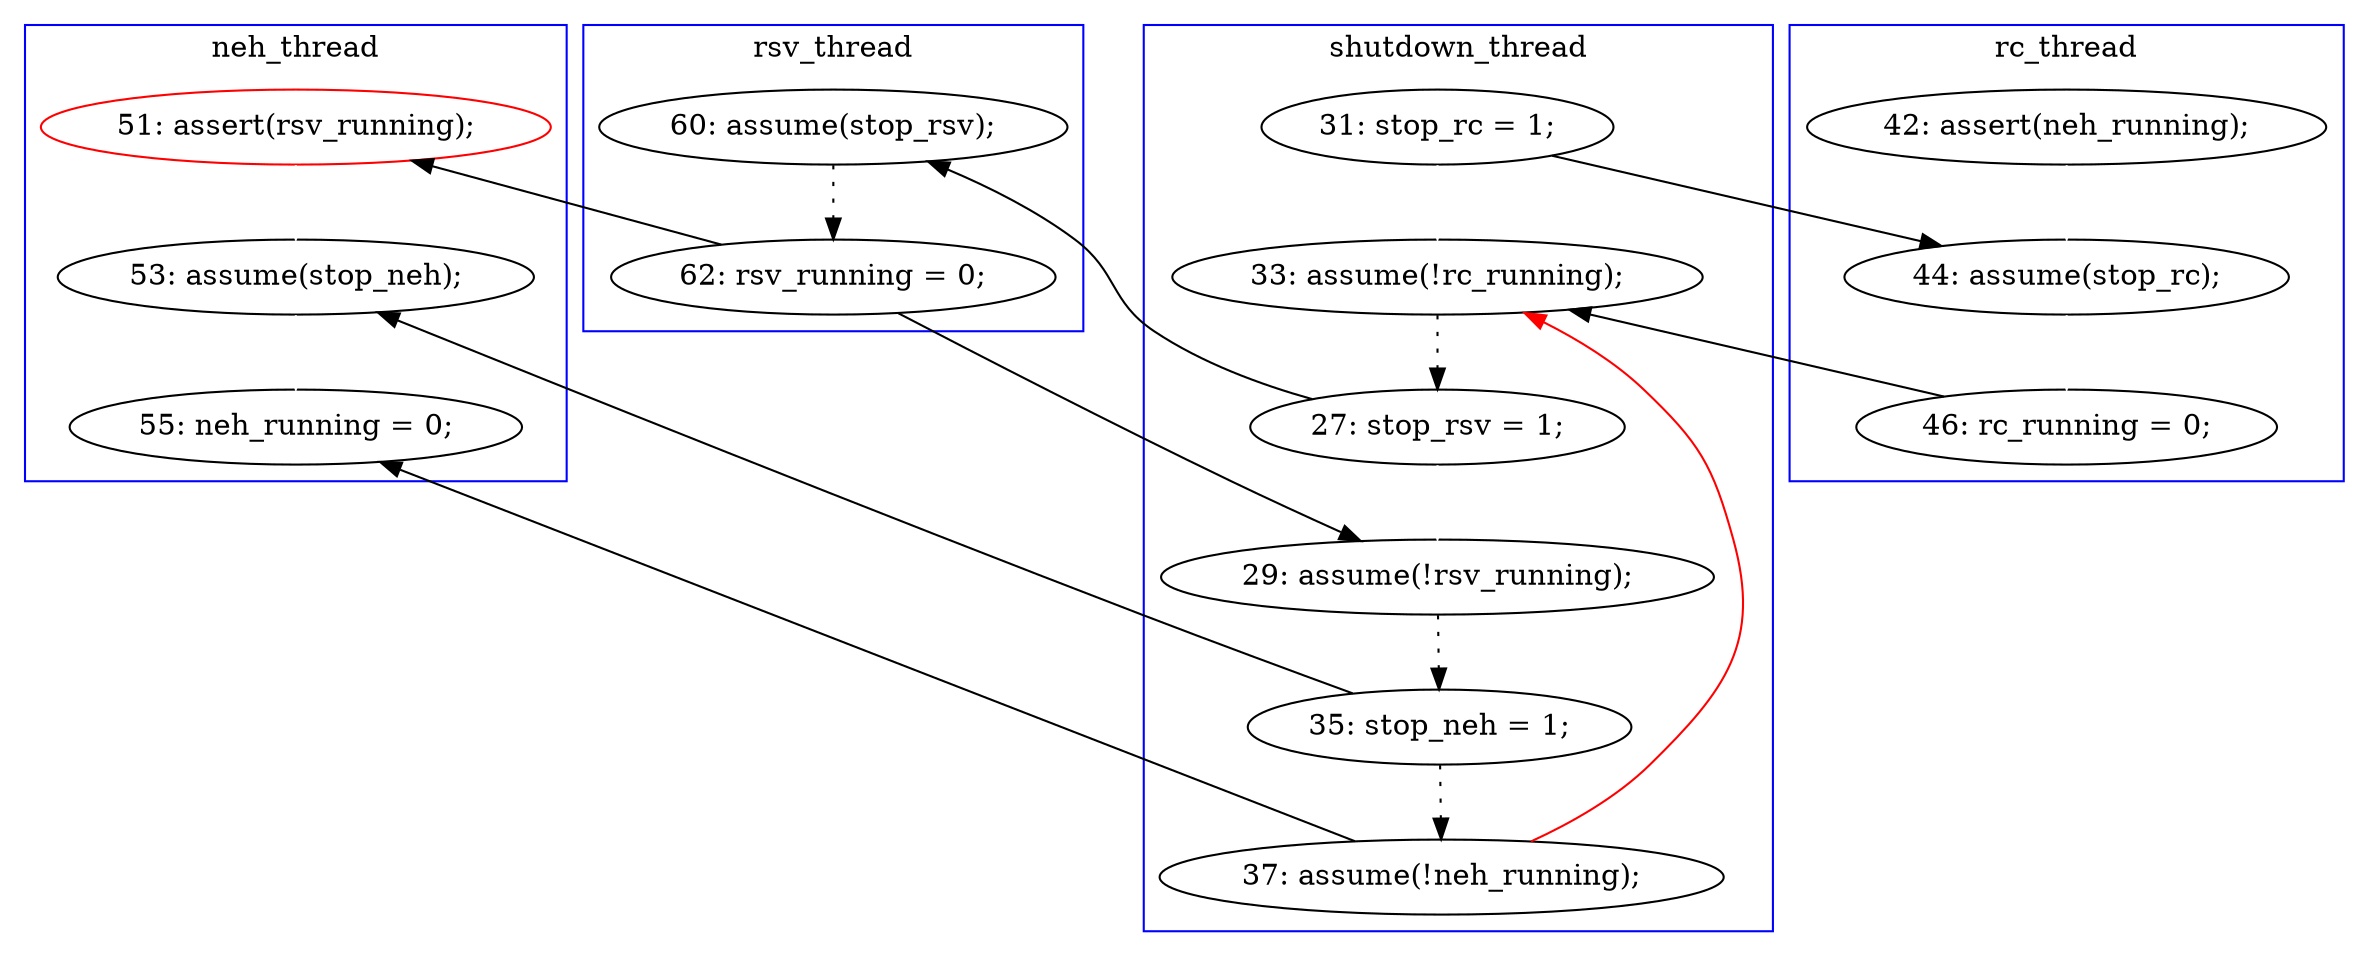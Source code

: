digraph Counterexample {
	29 -> 31 [color = white, style = solid]
	12 -> 19 [color = white, style = solid]
	16 -> 18 [color = white, style = solid]
	22 -> 23 [color = black, style = dotted]
	23 -> 24 [color = black, style = solid, constraint = false]
	12 -> 16 [color = black, style = solid, constraint = false]
	21 -> 24 [color = white, style = solid]
	24 -> 26 [color = black, style = dotted]
	15 -> 16 [color = white, style = solid]
	26 -> 30 [color = black, style = dotted]
	19 -> 21 [color = black, style = dotted]
	23 -> 29 [color = black, style = solid, constraint = false]
	31 -> 33 [color = white, style = solid]
	26 -> 31 [color = black, style = solid, constraint = false]
	18 -> 19 [color = black, style = solid, constraint = false]
	30 -> 19 [color = red, style = solid, constraint = false]
	21 -> 22 [color = black, style = solid, constraint = false]
	30 -> 33 [color = black, style = solid, constraint = false]
	subgraph cluster4 {
		label = rsv_thread
		color = blue
		23  [label = "62: rsv_running = 0;"]
		22  [label = "60: assume(stop_rsv);"]
	}
	subgraph cluster3 {
		label = neh_thread
		color = blue
		33  [label = "55: neh_running = 0;"]
		29  [label = "51: assert(rsv_running);", color = red]
		31  [label = "53: assume(stop_neh);"]
	}
	subgraph cluster1 {
		label = shutdown_thread
		color = blue
		21  [label = "27: stop_rsv = 1;"]
		26  [label = "35: stop_neh = 1;"]
		12  [label = "31: stop_rc = 1;"]
		24  [label = "29: assume(!rsv_running);"]
		30  [label = "37: assume(!neh_running);"]
		19  [label = "33: assume(!rc_running);"]
	}
	subgraph cluster2 {
		label = rc_thread
		color = blue
		15  [label = "42: assert(neh_running);"]
		18  [label = "46: rc_running = 0;"]
		16  [label = "44: assume(stop_rc);"]
	}
}